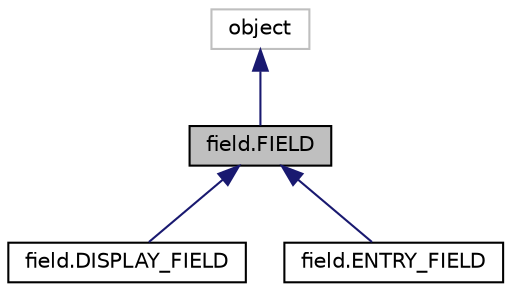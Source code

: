 digraph "field.FIELD"
{
  edge [fontname="Helvetica",fontsize="10",labelfontname="Helvetica",labelfontsize="10"];
  node [fontname="Helvetica",fontsize="10",shape=record];
  Node0 [label="field.FIELD",height=0.2,width=0.4,color="black", fillcolor="grey75", style="filled", fontcolor="black"];
  Node1 -> Node0 [dir="back",color="midnightblue",fontsize="10",style="solid"];
  Node1 [label="object",height=0.2,width=0.4,color="grey75", fillcolor="white", style="filled"];
  Node0 -> Node2 [dir="back",color="midnightblue",fontsize="10",style="solid"];
  Node2 [label="field.DISPLAY_FIELD",height=0.2,width=0.4,color="black", fillcolor="white", style="filled",URL="$classfield_1_1DISPLAY__FIELD.html",tooltip="The DISPLAY_FIELD class inherits from FIELD. "];
  Node0 -> Node3 [dir="back",color="midnightblue",fontsize="10",style="solid"];
  Node3 [label="field.ENTRY_FIELD",height=0.2,width=0.4,color="black", fillcolor="white", style="filled",URL="$classfield_1_1ENTRY__FIELD.html",tooltip="The ENTRY_FIELD class inherits from FIELD. "];
}

